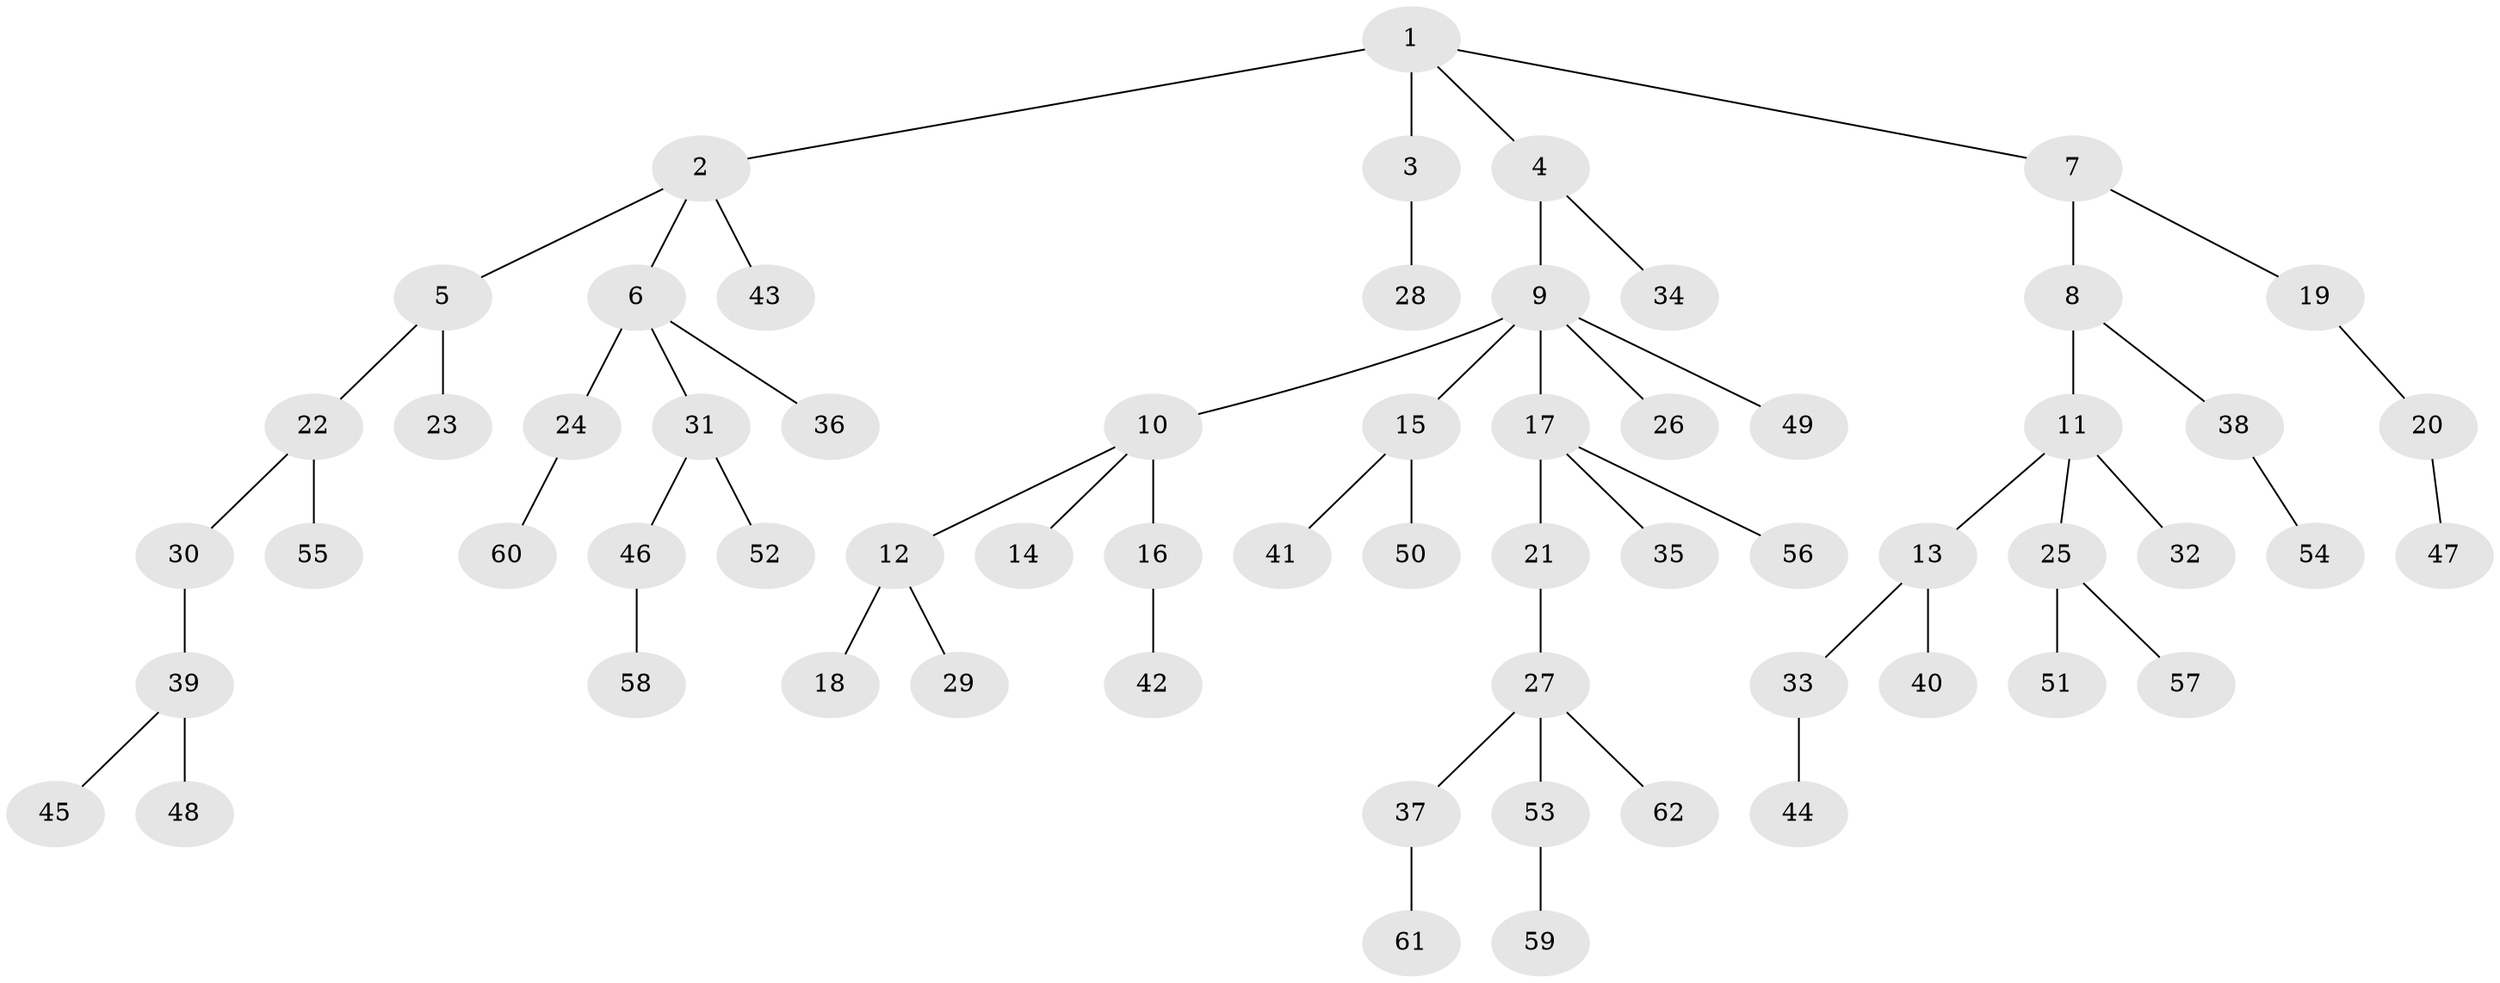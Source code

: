 // original degree distribution, {6: 0.01639344262295082, 5: 0.02459016393442623, 2: 0.3524590163934426, 4: 0.07377049180327869, 3: 0.09016393442622951, 7: 0.00819672131147541, 1: 0.4344262295081967}
// Generated by graph-tools (version 1.1) at 2025/37/03/09/25 02:37:04]
// undirected, 62 vertices, 61 edges
graph export_dot {
graph [start="1"]
  node [color=gray90,style=filled];
  1;
  2;
  3;
  4;
  5;
  6;
  7;
  8;
  9;
  10;
  11;
  12;
  13;
  14;
  15;
  16;
  17;
  18;
  19;
  20;
  21;
  22;
  23;
  24;
  25;
  26;
  27;
  28;
  29;
  30;
  31;
  32;
  33;
  34;
  35;
  36;
  37;
  38;
  39;
  40;
  41;
  42;
  43;
  44;
  45;
  46;
  47;
  48;
  49;
  50;
  51;
  52;
  53;
  54;
  55;
  56;
  57;
  58;
  59;
  60;
  61;
  62;
  1 -- 2 [weight=1.0];
  1 -- 3 [weight=2.0];
  1 -- 4 [weight=1.0];
  1 -- 7 [weight=1.0];
  2 -- 5 [weight=1.0];
  2 -- 6 [weight=1.0];
  2 -- 43 [weight=1.0];
  3 -- 28 [weight=1.0];
  4 -- 9 [weight=1.0];
  4 -- 34 [weight=1.0];
  5 -- 22 [weight=1.0];
  5 -- 23 [weight=2.0];
  6 -- 24 [weight=2.0];
  6 -- 31 [weight=1.0];
  6 -- 36 [weight=1.0];
  7 -- 8 [weight=1.0];
  7 -- 19 [weight=1.0];
  8 -- 11 [weight=3.0];
  8 -- 38 [weight=1.0];
  9 -- 10 [weight=1.0];
  9 -- 15 [weight=1.0];
  9 -- 17 [weight=2.0];
  9 -- 26 [weight=1.0];
  9 -- 49 [weight=1.0];
  10 -- 12 [weight=1.0];
  10 -- 14 [weight=1.0];
  10 -- 16 [weight=2.0];
  11 -- 13 [weight=1.0];
  11 -- 25 [weight=1.0];
  11 -- 32 [weight=1.0];
  12 -- 18 [weight=1.0];
  12 -- 29 [weight=1.0];
  13 -- 33 [weight=1.0];
  13 -- 40 [weight=1.0];
  15 -- 41 [weight=1.0];
  15 -- 50 [weight=1.0];
  16 -- 42 [weight=1.0];
  17 -- 21 [weight=1.0];
  17 -- 35 [weight=1.0];
  17 -- 56 [weight=1.0];
  19 -- 20 [weight=1.0];
  20 -- 47 [weight=1.0];
  21 -- 27 [weight=1.0];
  22 -- 30 [weight=1.0];
  22 -- 55 [weight=2.0];
  24 -- 60 [weight=1.0];
  25 -- 51 [weight=1.0];
  25 -- 57 [weight=1.0];
  27 -- 37 [weight=1.0];
  27 -- 53 [weight=1.0];
  27 -- 62 [weight=1.0];
  30 -- 39 [weight=1.0];
  31 -- 46 [weight=1.0];
  31 -- 52 [weight=1.0];
  33 -- 44 [weight=2.0];
  37 -- 61 [weight=1.0];
  38 -- 54 [weight=1.0];
  39 -- 45 [weight=1.0];
  39 -- 48 [weight=2.0];
  46 -- 58 [weight=1.0];
  53 -- 59 [weight=1.0];
}
